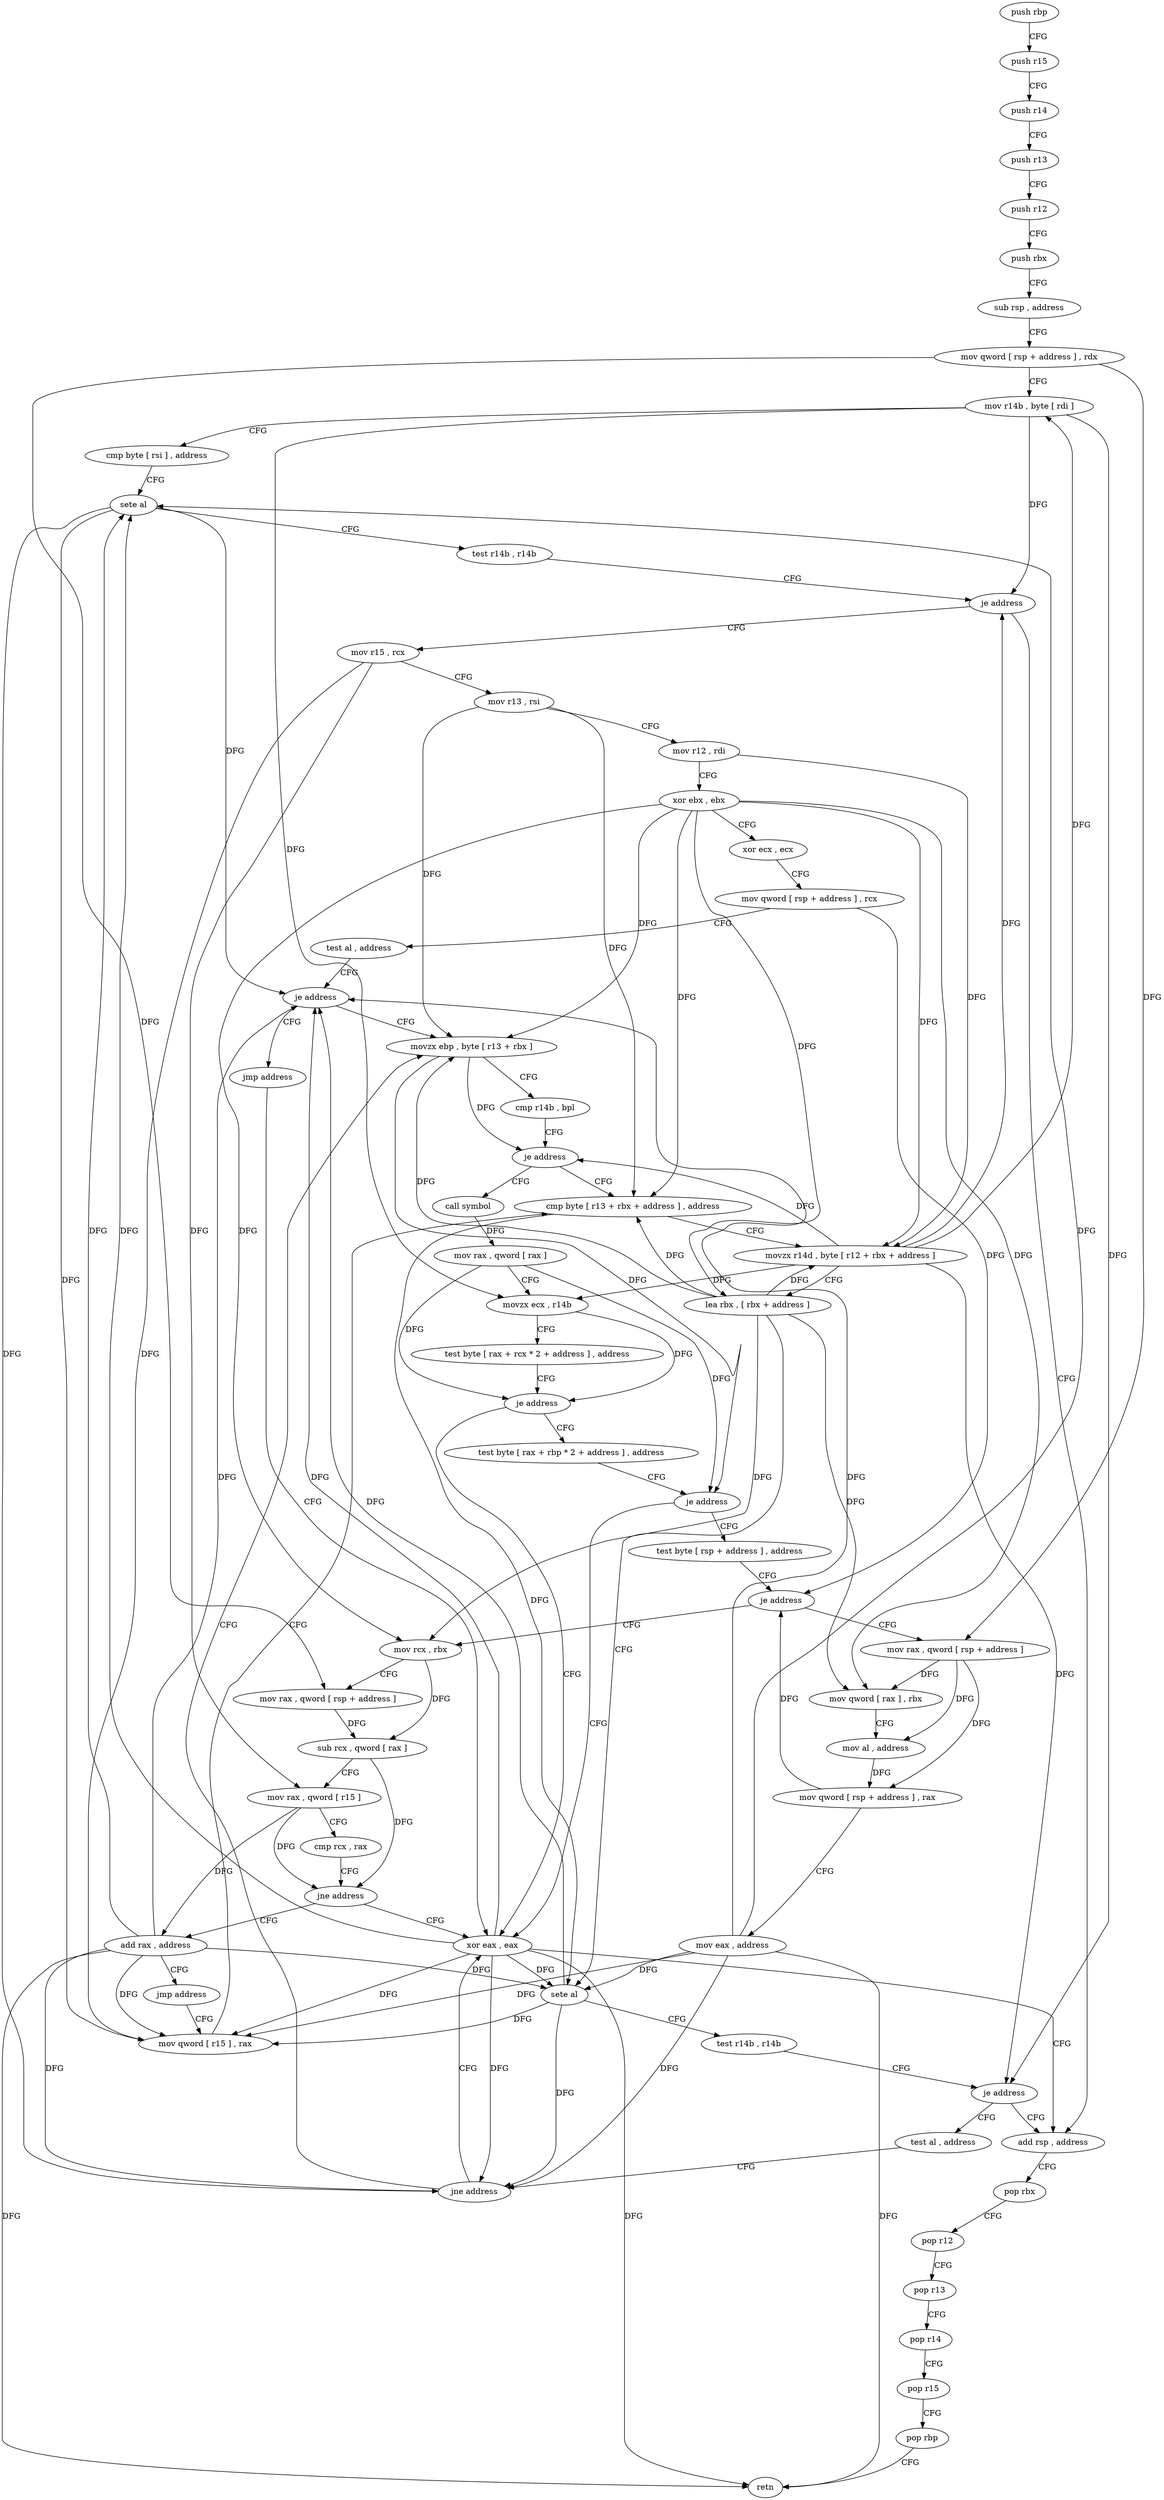 digraph "func" {
"4236176" [label = "push rbp" ]
"4236177" [label = "push r15" ]
"4236179" [label = "push r14" ]
"4236181" [label = "push r13" ]
"4236183" [label = "push r12" ]
"4236185" [label = "push rbx" ]
"4236186" [label = "sub rsp , address" ]
"4236190" [label = "mov qword [ rsp + address ] , rdx" ]
"4236195" [label = "mov r14b , byte [ rdi ]" ]
"4236198" [label = "cmp byte [ rsi ] , address" ]
"4236201" [label = "sete al" ]
"4236204" [label = "test r14b , r14b" ]
"4236207" [label = "je address" ]
"4236359" [label = "add rsp , address" ]
"4236213" [label = "mov r15 , rcx" ]
"4236363" [label = "pop rbx" ]
"4236364" [label = "pop r12" ]
"4236366" [label = "pop r13" ]
"4236368" [label = "pop r14" ]
"4236370" [label = "pop r15" ]
"4236372" [label = "pop rbp" ]
"4236373" [label = "retn" ]
"4236216" [label = "mov r13 , rsi" ]
"4236219" [label = "mov r12 , rdi" ]
"4236222" [label = "xor ebx , ebx" ]
"4236224" [label = "xor ecx , ecx" ]
"4236226" [label = "mov qword [ rsp + address ] , rcx" ]
"4236231" [label = "test al , address" ]
"4236233" [label = "je address" ]
"4236288" [label = "movzx ebp , byte [ r13 + rbx ]" ]
"4236235" [label = "jmp address" ]
"4236294" [label = "cmp r14b , bpl" ]
"4236297" [label = "je address" ]
"4236260" [label = "cmp byte [ r13 + rbx + address ] , address" ]
"4236299" [label = "call symbol" ]
"4236357" [label = "xor eax , eax" ]
"4236266" [label = "movzx r14d , byte [ r12 + rbx + address ]" ]
"4236272" [label = "lea rbx , [ rbx + address ]" ]
"4236276" [label = "sete al" ]
"4236279" [label = "test r14b , r14b" ]
"4236282" [label = "je address" ]
"4236284" [label = "test al , address" ]
"4236304" [label = "mov rax , qword [ rax ]" ]
"4236307" [label = "movzx ecx , r14b" ]
"4236311" [label = "test byte [ rax + rcx * 2 + address ] , address" ]
"4236316" [label = "je address" ]
"4236318" [label = "test byte [ rax + rbp * 2 + address ] , address" ]
"4236286" [label = "jne address" ]
"4236323" [label = "je address" ]
"4236325" [label = "test byte [ rsp + address ] , address" ]
"4236330" [label = "je address" ]
"4236237" [label = "mov rax , qword [ rsp + address ]" ]
"4236332" [label = "mov rcx , rbx" ]
"4236242" [label = "mov qword [ rax ] , rbx" ]
"4236245" [label = "mov al , address" ]
"4236247" [label = "mov qword [ rsp + address ] , rax" ]
"4236252" [label = "mov eax , address" ]
"4236257" [label = "mov qword [ r15 ] , rax" ]
"4236335" [label = "mov rax , qword [ rsp + address ]" ]
"4236340" [label = "sub rcx , qword [ rax ]" ]
"4236343" [label = "mov rax , qword [ r15 ]" ]
"4236346" [label = "cmp rcx , rax" ]
"4236349" [label = "jne address" ]
"4236351" [label = "add rax , address" ]
"4236355" [label = "jmp address" ]
"4236176" -> "4236177" [ label = "CFG" ]
"4236177" -> "4236179" [ label = "CFG" ]
"4236179" -> "4236181" [ label = "CFG" ]
"4236181" -> "4236183" [ label = "CFG" ]
"4236183" -> "4236185" [ label = "CFG" ]
"4236185" -> "4236186" [ label = "CFG" ]
"4236186" -> "4236190" [ label = "CFG" ]
"4236190" -> "4236195" [ label = "CFG" ]
"4236190" -> "4236237" [ label = "DFG" ]
"4236190" -> "4236335" [ label = "DFG" ]
"4236195" -> "4236198" [ label = "CFG" ]
"4236195" -> "4236207" [ label = "DFG" ]
"4236195" -> "4236282" [ label = "DFG" ]
"4236195" -> "4236307" [ label = "DFG" ]
"4236198" -> "4236201" [ label = "CFG" ]
"4236201" -> "4236204" [ label = "CFG" ]
"4236201" -> "4236233" [ label = "DFG" ]
"4236201" -> "4236286" [ label = "DFG" ]
"4236201" -> "4236257" [ label = "DFG" ]
"4236204" -> "4236207" [ label = "CFG" ]
"4236207" -> "4236359" [ label = "CFG" ]
"4236207" -> "4236213" [ label = "CFG" ]
"4236359" -> "4236363" [ label = "CFG" ]
"4236213" -> "4236216" [ label = "CFG" ]
"4236213" -> "4236343" [ label = "DFG" ]
"4236213" -> "4236257" [ label = "DFG" ]
"4236363" -> "4236364" [ label = "CFG" ]
"4236364" -> "4236366" [ label = "CFG" ]
"4236366" -> "4236368" [ label = "CFG" ]
"4236368" -> "4236370" [ label = "CFG" ]
"4236370" -> "4236372" [ label = "CFG" ]
"4236372" -> "4236373" [ label = "CFG" ]
"4236216" -> "4236219" [ label = "CFG" ]
"4236216" -> "4236288" [ label = "DFG" ]
"4236216" -> "4236260" [ label = "DFG" ]
"4236219" -> "4236222" [ label = "CFG" ]
"4236219" -> "4236266" [ label = "DFG" ]
"4236222" -> "4236224" [ label = "CFG" ]
"4236222" -> "4236288" [ label = "DFG" ]
"4236222" -> "4236260" [ label = "DFG" ]
"4236222" -> "4236266" [ label = "DFG" ]
"4236222" -> "4236272" [ label = "DFG" ]
"4236222" -> "4236242" [ label = "DFG" ]
"4236222" -> "4236332" [ label = "DFG" ]
"4236224" -> "4236226" [ label = "CFG" ]
"4236226" -> "4236231" [ label = "CFG" ]
"4236226" -> "4236330" [ label = "DFG" ]
"4236231" -> "4236233" [ label = "CFG" ]
"4236233" -> "4236288" [ label = "CFG" ]
"4236233" -> "4236235" [ label = "CFG" ]
"4236288" -> "4236294" [ label = "CFG" ]
"4236288" -> "4236297" [ label = "DFG" ]
"4236288" -> "4236323" [ label = "DFG" ]
"4236235" -> "4236357" [ label = "CFG" ]
"4236294" -> "4236297" [ label = "CFG" ]
"4236297" -> "4236260" [ label = "CFG" ]
"4236297" -> "4236299" [ label = "CFG" ]
"4236260" -> "4236266" [ label = "CFG" ]
"4236260" -> "4236276" [ label = "DFG" ]
"4236299" -> "4236304" [ label = "DFG" ]
"4236357" -> "4236359" [ label = "CFG" ]
"4236357" -> "4236233" [ label = "DFG" ]
"4236357" -> "4236201" [ label = "DFG" ]
"4236357" -> "4236373" [ label = "DFG" ]
"4236357" -> "4236276" [ label = "DFG" ]
"4236357" -> "4236286" [ label = "DFG" ]
"4236357" -> "4236257" [ label = "DFG" ]
"4236266" -> "4236272" [ label = "CFG" ]
"4236266" -> "4236207" [ label = "DFG" ]
"4236266" -> "4236195" [ label = "DFG" ]
"4236266" -> "4236297" [ label = "DFG" ]
"4236266" -> "4236282" [ label = "DFG" ]
"4236266" -> "4236307" [ label = "DFG" ]
"4236272" -> "4236276" [ label = "CFG" ]
"4236272" -> "4236288" [ label = "DFG" ]
"4236272" -> "4236260" [ label = "DFG" ]
"4236272" -> "4236266" [ label = "DFG" ]
"4236272" -> "4236242" [ label = "DFG" ]
"4236272" -> "4236332" [ label = "DFG" ]
"4236276" -> "4236279" [ label = "CFG" ]
"4236276" -> "4236233" [ label = "DFG" ]
"4236276" -> "4236286" [ label = "DFG" ]
"4236276" -> "4236257" [ label = "DFG" ]
"4236279" -> "4236282" [ label = "CFG" ]
"4236282" -> "4236359" [ label = "CFG" ]
"4236282" -> "4236284" [ label = "CFG" ]
"4236284" -> "4236286" [ label = "CFG" ]
"4236304" -> "4236307" [ label = "CFG" ]
"4236304" -> "4236316" [ label = "DFG" ]
"4236304" -> "4236323" [ label = "DFG" ]
"4236307" -> "4236311" [ label = "CFG" ]
"4236307" -> "4236316" [ label = "DFG" ]
"4236311" -> "4236316" [ label = "CFG" ]
"4236316" -> "4236357" [ label = "CFG" ]
"4236316" -> "4236318" [ label = "CFG" ]
"4236318" -> "4236323" [ label = "CFG" ]
"4236286" -> "4236357" [ label = "CFG" ]
"4236286" -> "4236288" [ label = "CFG" ]
"4236323" -> "4236357" [ label = "CFG" ]
"4236323" -> "4236325" [ label = "CFG" ]
"4236325" -> "4236330" [ label = "CFG" ]
"4236330" -> "4236237" [ label = "CFG" ]
"4236330" -> "4236332" [ label = "CFG" ]
"4236237" -> "4236242" [ label = "DFG" ]
"4236237" -> "4236245" [ label = "DFG" ]
"4236237" -> "4236247" [ label = "DFG" ]
"4236332" -> "4236335" [ label = "CFG" ]
"4236332" -> "4236340" [ label = "DFG" ]
"4236242" -> "4236245" [ label = "CFG" ]
"4236245" -> "4236247" [ label = "DFG" ]
"4236247" -> "4236252" [ label = "CFG" ]
"4236247" -> "4236330" [ label = "DFG" ]
"4236252" -> "4236257" [ label = "DFG" ]
"4236252" -> "4236233" [ label = "DFG" ]
"4236252" -> "4236286" [ label = "DFG" ]
"4236252" -> "4236201" [ label = "DFG" ]
"4236252" -> "4236373" [ label = "DFG" ]
"4236252" -> "4236276" [ label = "DFG" ]
"4236257" -> "4236260" [ label = "CFG" ]
"4236335" -> "4236340" [ label = "DFG" ]
"4236340" -> "4236343" [ label = "CFG" ]
"4236340" -> "4236349" [ label = "DFG" ]
"4236343" -> "4236346" [ label = "CFG" ]
"4236343" -> "4236349" [ label = "DFG" ]
"4236343" -> "4236351" [ label = "DFG" ]
"4236346" -> "4236349" [ label = "CFG" ]
"4236349" -> "4236357" [ label = "CFG" ]
"4236349" -> "4236351" [ label = "CFG" ]
"4236351" -> "4236355" [ label = "CFG" ]
"4236351" -> "4236233" [ label = "DFG" ]
"4236351" -> "4236286" [ label = "DFG" ]
"4236351" -> "4236257" [ label = "DFG" ]
"4236351" -> "4236201" [ label = "DFG" ]
"4236351" -> "4236373" [ label = "DFG" ]
"4236351" -> "4236276" [ label = "DFG" ]
"4236355" -> "4236257" [ label = "CFG" ]
}
